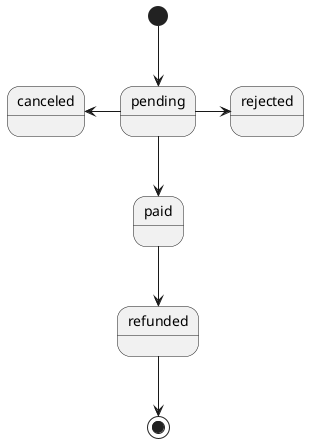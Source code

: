 @startuml

[*] --> pending
pending -left-> canceled
pending -right-> rejected
pending --> paid
paid --> refunded
refunded --> [*]

@enduml